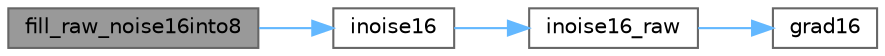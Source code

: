 digraph "fill_raw_noise16into8"
{
 // LATEX_PDF_SIZE
  bgcolor="transparent";
  edge [fontname=Helvetica,fontsize=10,labelfontname=Helvetica,labelfontsize=10];
  node [fontname=Helvetica,fontsize=10,shape=box,height=0.2,width=0.4];
  rankdir="LR";
  Node1 [id="Node000001",label="fill_raw_noise16into8",height=0.2,width=0.4,color="gray40", fillcolor="grey60", style="filled", fontcolor="black",tooltip="Fill a 1D 8-bit buffer with noise, using inoise16()"];
  Node1 -> Node2 [id="edge1_Node000001_Node000002",color="steelblue1",style="solid",tooltip=" "];
  Node2 [id="Node000002",label="inoise16",height=0.2,width=0.4,color="grey40", fillcolor="white", style="filled",URL="$d8/df9/group___noise_generation_ga94be5ce8402e6147209f94d6006e8f00.html#ga94be5ce8402e6147209f94d6006e8f00",tooltip="16-bit, fixed point implementation of Perlin's noise."];
  Node2 -> Node3 [id="edge2_Node000002_Node000003",color="steelblue1",style="solid",tooltip=" "];
  Node3 [id="Node000003",label="inoise16_raw",height=0.2,width=0.4,color="grey40", fillcolor="white", style="filled",URL="$d8/df9/group___noise_generation_ga810bdc406dcf8fd5b7add9041aa18abd.html#ga810bdc406dcf8fd5b7add9041aa18abd",tooltip="16-bit, fixed point implementation of Perlin's noise without scaling."];
  Node3 -> Node4 [id="edge3_Node000003_Node000004",color="steelblue1",style="solid",tooltip=" "];
  Node4 [id="Node000004",label="grad16",height=0.2,width=0.4,color="grey40", fillcolor="white", style="filled",URL="$d6/de8/noise_8cpp_a24cd7f7232e48b10b8bba34614a168b5.html#a24cd7f7232e48b10b8bba34614a168b5",tooltip=" "];
}
